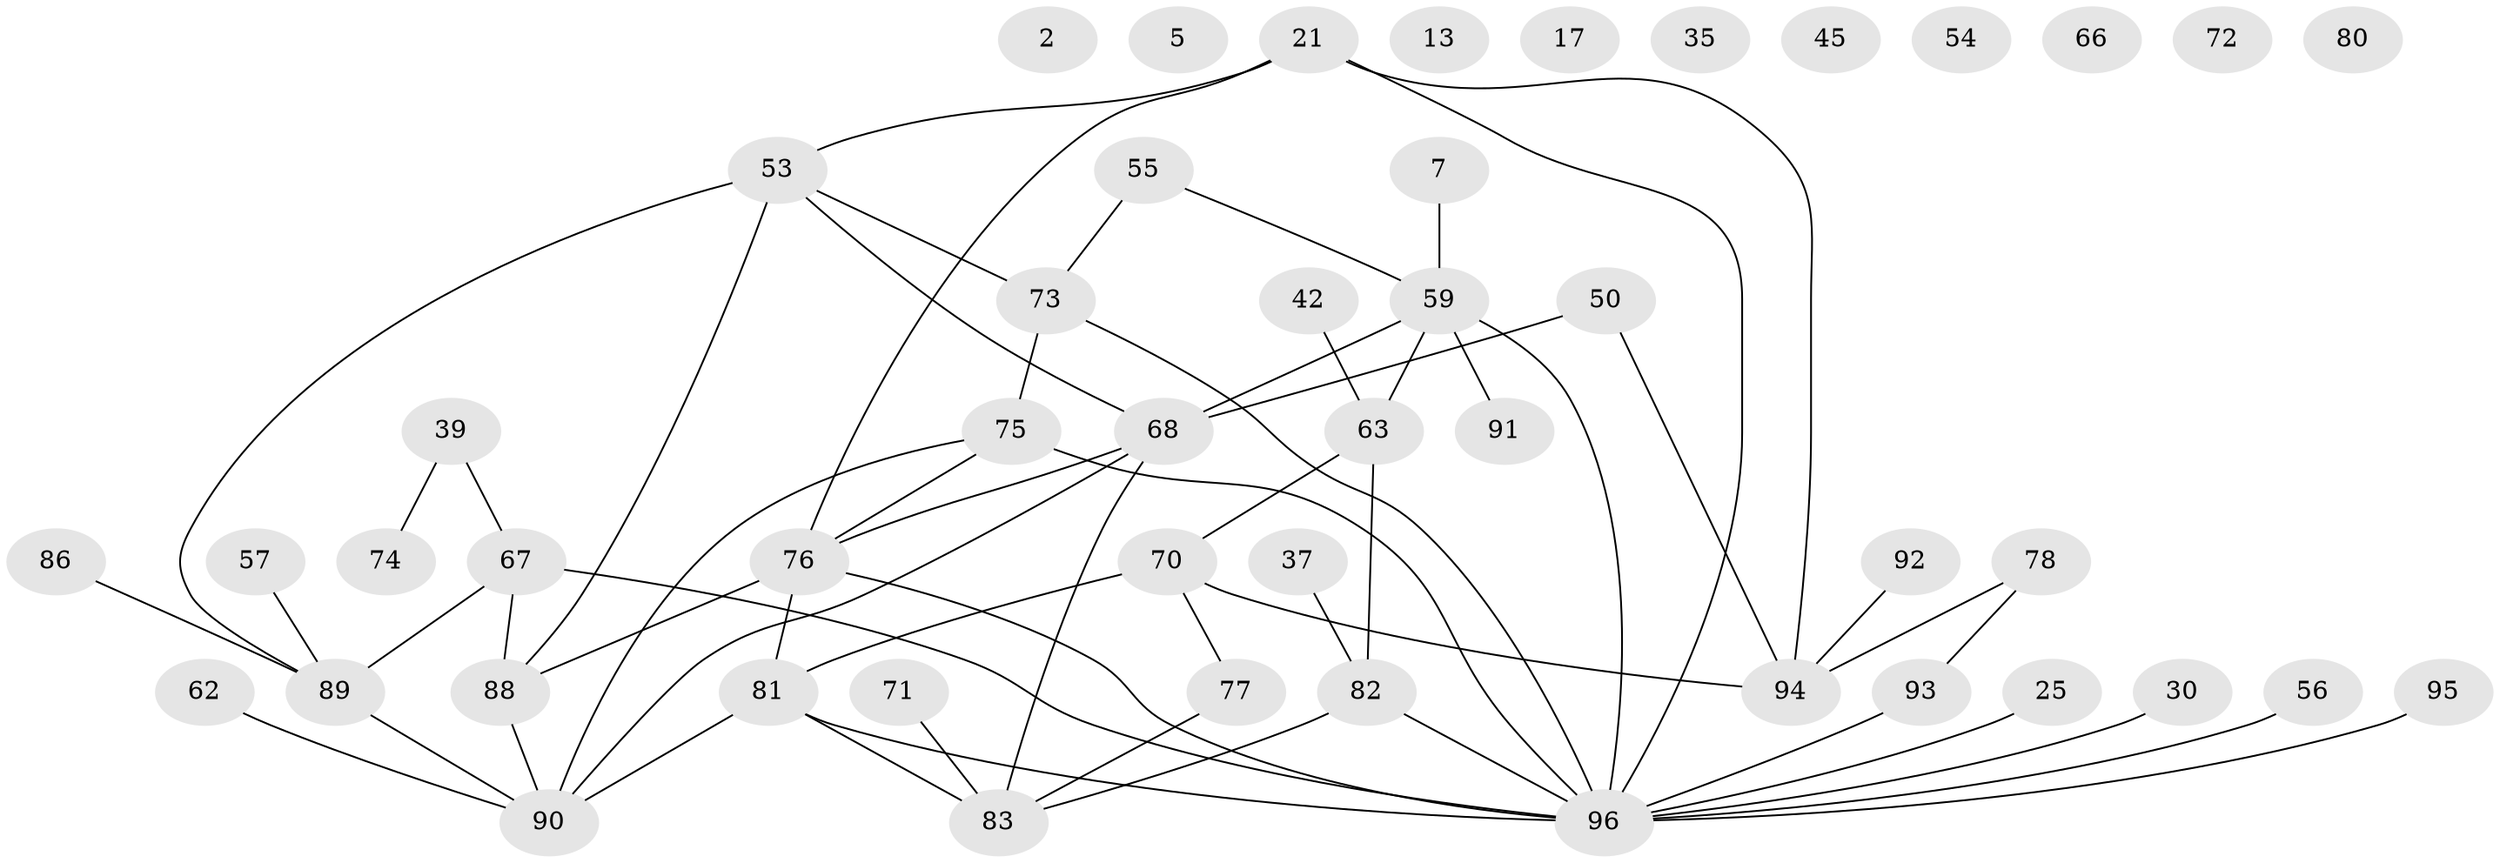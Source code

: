 // original degree distribution, {4: 0.08333333333333333, 0: 0.10416666666666667, 1: 0.15625, 3: 0.23958333333333334, 2: 0.2916666666666667, 6: 0.041666666666666664, 5: 0.07291666666666667, 7: 0.010416666666666666}
// Generated by graph-tools (version 1.1) at 2025/39/03/09/25 04:39:22]
// undirected, 48 vertices, 60 edges
graph export_dot {
graph [start="1"]
  node [color=gray90,style=filled];
  2;
  5;
  7;
  13;
  17;
  21 [super="+11"];
  25;
  30;
  35;
  37;
  39;
  42;
  45;
  50;
  53 [super="+34"];
  54;
  55;
  56;
  57;
  59 [super="+24+36"];
  62;
  63;
  66;
  67 [super="+15+33"];
  68 [super="+52+43+40"];
  70 [super="+29"];
  71;
  72;
  73 [super="+60"];
  74;
  75 [super="+47"];
  76 [super="+41"];
  77;
  78 [super="+49"];
  80;
  81 [super="+8+58"];
  82 [super="+28"];
  83 [super="+79+64"];
  86;
  88 [super="+85"];
  89 [super="+31"];
  90 [super="+44+65+69+87"];
  91;
  92;
  93;
  94;
  95;
  96 [super="+48+61+84"];
  7 -- 59 [weight=2];
  21 -- 76 [weight=2];
  21 -- 94 [weight=2];
  21 -- 53;
  21 -- 96;
  25 -- 96;
  30 -- 96;
  37 -- 82;
  39 -- 74;
  39 -- 67;
  42 -- 63;
  50 -- 94;
  50 -- 68;
  53 -- 89;
  53 -- 88;
  53 -- 73;
  53 -- 68;
  55 -- 59;
  55 -- 73;
  56 -- 96;
  57 -- 89;
  59 -- 96 [weight=3];
  59 -- 91;
  59 -- 63;
  59 -- 68 [weight=3];
  62 -- 90;
  63 -- 70;
  63 -- 82;
  67 -- 88;
  67 -- 89;
  67 -- 96;
  68 -- 76;
  68 -- 90;
  68 -- 83;
  70 -- 77;
  70 -- 94;
  70 -- 81;
  71 -- 83;
  73 -- 75 [weight=2];
  73 -- 96;
  75 -- 76 [weight=2];
  75 -- 96;
  75 -- 90;
  76 -- 88 [weight=2];
  76 -- 96;
  76 -- 81;
  77 -- 83;
  78 -- 93;
  78 -- 94;
  81 -- 96;
  81 -- 83;
  81 -- 90;
  82 -- 83;
  82 -- 96;
  86 -- 89;
  88 -- 90;
  89 -- 90;
  92 -- 94;
  93 -- 96;
  95 -- 96 [weight=2];
}
